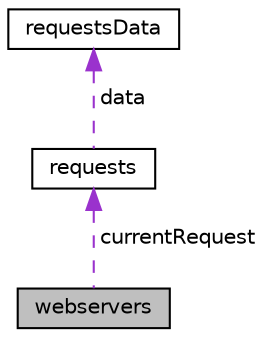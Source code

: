 digraph "webservers"
{
 // LATEX_PDF_SIZE
  edge [fontname="Helvetica",fontsize="10",labelfontname="Helvetica",labelfontsize="10"];
  node [fontname="Helvetica",fontsize="10",shape=record];
  Node1 [label="webservers",height=0.2,width=0.4,color="black", fillcolor="grey75", style="filled", fontcolor="black",tooltip="Webservers accepts requests and processes it."];
  Node2 -> Node1 [dir="back",color="darkorchid3",fontsize="10",style="dashed",label=" currentRequest" ];
  Node2 [label="requests",height=0.2,width=0.4,color="black", fillcolor="white", style="filled",URL="$classrequests.html",tooltip="a class that contains attributes for each request"];
  Node3 -> Node2 [dir="back",color="darkorchid3",fontsize="10",style="dashed",label=" data" ];
  Node3 [label="requestsData",height=0.2,width=0.4,color="black", fillcolor="white", style="filled",URL="$structrequestsData.html",tooltip="requestsData is a struct that contains data for each request"];
}
